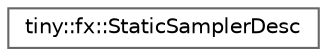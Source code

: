 digraph "Graphical Class Hierarchy"
{
 // LATEX_PDF_SIZE
  bgcolor="transparent";
  edge [fontname=Helvetica,fontsize=10,labelfontname=Helvetica,labelfontsize=10];
  node [fontname=Helvetica,fontsize=10,shape=box,height=0.2,width=0.4];
  rankdir="LR";
  Node0 [id="Node000000",label="tiny::fx::StaticSamplerDesc",height=0.2,width=0.4,color="grey40", fillcolor="white", style="filled",URL="$structtiny_1_1fx_1_1_static_sampler_desc.html",tooltip=" "];
}
